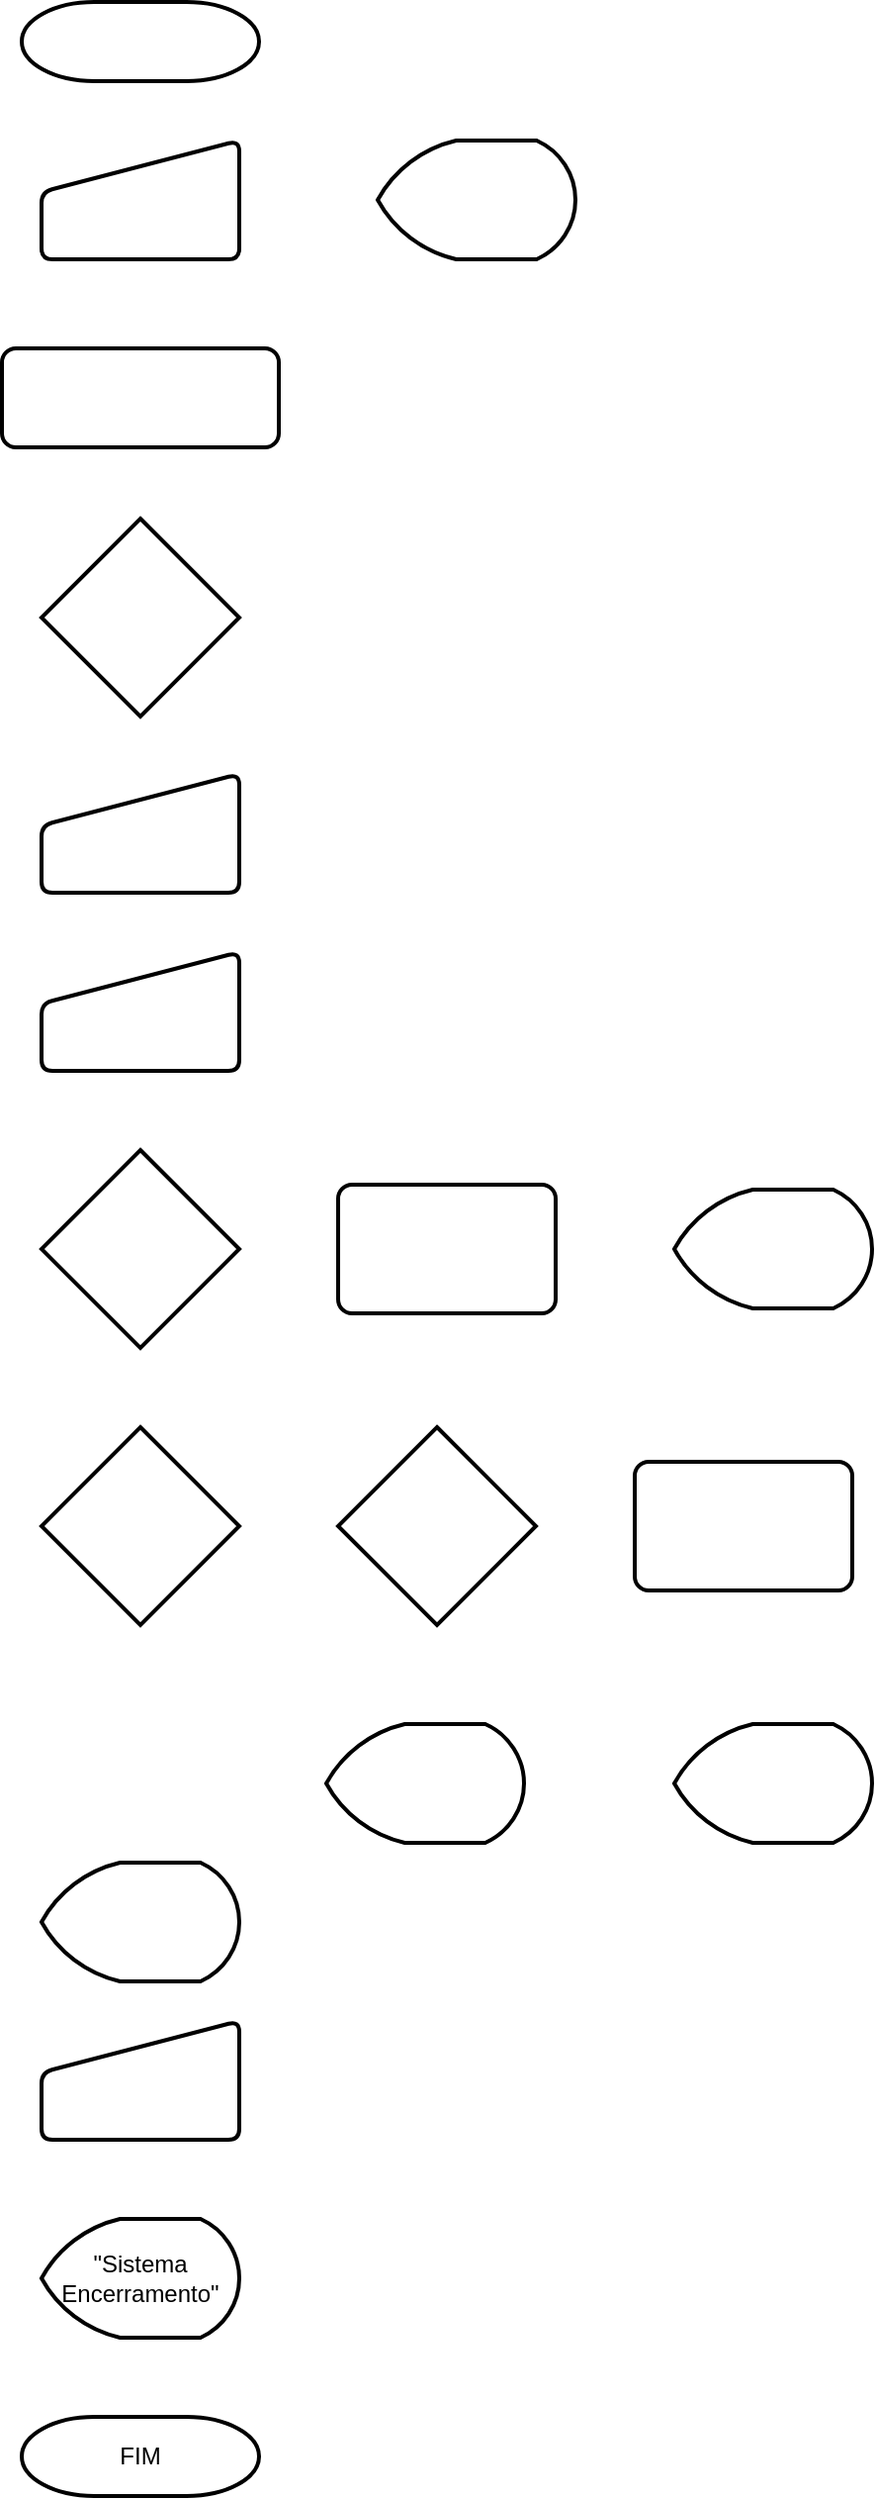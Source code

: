 <mxfile version="20.8.23" type="github">
  <diagram name="Página-1" id="WUZBNZjyS-Li2RwmIFBN">
    <mxGraphModel dx="1434" dy="733" grid="1" gridSize="10" guides="1" tooltips="1" connect="1" arrows="1" fold="1" page="1" pageScale="1" pageWidth="827" pageHeight="1169" math="0" shadow="0">
      <root>
        <mxCell id="0" />
        <mxCell id="1" parent="0" />
        <mxCell id="5WnhRsqnPIhOjYexiLJV-2" value="" style="strokeWidth=2;html=1;shape=mxgraph.flowchart.terminator;whiteSpace=wrap;" vertex="1" parent="1">
          <mxGeometry x="260" y="40" width="120" height="40" as="geometry" />
        </mxCell>
        <mxCell id="5WnhRsqnPIhOjYexiLJV-3" value="" style="html=1;strokeWidth=2;shape=manualInput;whiteSpace=wrap;rounded=1;size=26;arcSize=11;" vertex="1" parent="1">
          <mxGeometry x="270" y="110" width="100" height="60" as="geometry" />
        </mxCell>
        <mxCell id="5WnhRsqnPIhOjYexiLJV-6" value="" style="strokeWidth=2;html=1;shape=mxgraph.flowchart.display;whiteSpace=wrap;" vertex="1" parent="1">
          <mxGeometry x="440" y="110" width="100" height="60" as="geometry" />
        </mxCell>
        <mxCell id="5WnhRsqnPIhOjYexiLJV-7" value="" style="rounded=1;whiteSpace=wrap;html=1;absoluteArcSize=1;arcSize=14;strokeWidth=2;" vertex="1" parent="1">
          <mxGeometry x="250" y="215" width="140" height="50" as="geometry" />
        </mxCell>
        <mxCell id="5WnhRsqnPIhOjYexiLJV-8" value="" style="strokeWidth=2;html=1;shape=mxgraph.flowchart.decision;whiteSpace=wrap;" vertex="1" parent="1">
          <mxGeometry x="270" y="301" width="100" height="100" as="geometry" />
        </mxCell>
        <mxCell id="5WnhRsqnPIhOjYexiLJV-9" value="" style="html=1;strokeWidth=2;shape=manualInput;whiteSpace=wrap;rounded=1;size=26;arcSize=11;" vertex="1" parent="1">
          <mxGeometry x="270" y="520" width="100" height="60" as="geometry" />
        </mxCell>
        <mxCell id="5WnhRsqnPIhOjYexiLJV-10" value="" style="html=1;strokeWidth=2;shape=manualInput;whiteSpace=wrap;rounded=1;size=26;arcSize=11;" vertex="1" parent="1">
          <mxGeometry x="270" y="430" width="100" height="60" as="geometry" />
        </mxCell>
        <mxCell id="5WnhRsqnPIhOjYexiLJV-12" value="" style="strokeWidth=2;html=1;shape=mxgraph.flowchart.decision;whiteSpace=wrap;" vertex="1" parent="1">
          <mxGeometry x="270" y="620" width="100" height="100" as="geometry" />
        </mxCell>
        <mxCell id="5WnhRsqnPIhOjYexiLJV-13" value="" style="strokeWidth=2;html=1;shape=mxgraph.flowchart.display;whiteSpace=wrap;" vertex="1" parent="1">
          <mxGeometry x="590" y="640" width="100" height="60" as="geometry" />
        </mxCell>
        <mxCell id="5WnhRsqnPIhOjYexiLJV-14" value="" style="rounded=1;whiteSpace=wrap;html=1;absoluteArcSize=1;arcSize=14;strokeWidth=2;" vertex="1" parent="1">
          <mxGeometry x="420" y="637.5" width="110" height="65" as="geometry" />
        </mxCell>
        <mxCell id="5WnhRsqnPIhOjYexiLJV-15" value="" style="strokeWidth=2;html=1;shape=mxgraph.flowchart.decision;whiteSpace=wrap;" vertex="1" parent="1">
          <mxGeometry x="420" y="760" width="100" height="100" as="geometry" />
        </mxCell>
        <mxCell id="5WnhRsqnPIhOjYexiLJV-16" value="" style="strokeWidth=2;html=1;shape=mxgraph.flowchart.decision;whiteSpace=wrap;" vertex="1" parent="1">
          <mxGeometry x="270" y="760" width="100" height="100" as="geometry" />
        </mxCell>
        <mxCell id="5WnhRsqnPIhOjYexiLJV-17" value="" style="rounded=1;whiteSpace=wrap;html=1;absoluteArcSize=1;arcSize=14;strokeWidth=2;" vertex="1" parent="1">
          <mxGeometry x="570" y="777.5" width="110" height="65" as="geometry" />
        </mxCell>
        <mxCell id="5WnhRsqnPIhOjYexiLJV-18" value="" style="strokeWidth=2;html=1;shape=mxgraph.flowchart.display;whiteSpace=wrap;" vertex="1" parent="1">
          <mxGeometry x="590" y="910" width="100" height="60" as="geometry" />
        </mxCell>
        <mxCell id="5WnhRsqnPIhOjYexiLJV-19" value="" style="strokeWidth=2;html=1;shape=mxgraph.flowchart.display;whiteSpace=wrap;" vertex="1" parent="1">
          <mxGeometry x="414" y="910" width="100" height="60" as="geometry" />
        </mxCell>
        <mxCell id="5WnhRsqnPIhOjYexiLJV-20" value="&lt;font style=&quot;vertical-align: inherit;&quot;&gt;&lt;font style=&quot;vertical-align: inherit;&quot;&gt;&quot;Sistema Encerramento&quot;&lt;/font&gt;&lt;/font&gt;" style="strokeWidth=2;html=1;shape=mxgraph.flowchart.display;whiteSpace=wrap;" vertex="1" parent="1">
          <mxGeometry x="270" y="1160" width="100" height="60" as="geometry" />
        </mxCell>
        <mxCell id="5WnhRsqnPIhOjYexiLJV-21" value="" style="strokeWidth=2;html=1;shape=mxgraph.flowchart.display;whiteSpace=wrap;" vertex="1" parent="1">
          <mxGeometry x="270" y="980" width="100" height="60" as="geometry" />
        </mxCell>
        <mxCell id="5WnhRsqnPIhOjYexiLJV-22" value="" style="html=1;strokeWidth=2;shape=manualInput;whiteSpace=wrap;rounded=1;size=26;arcSize=11;" vertex="1" parent="1">
          <mxGeometry x="270" y="1060" width="100" height="60" as="geometry" />
        </mxCell>
        <mxCell id="5WnhRsqnPIhOjYexiLJV-23" value="&lt;font style=&quot;vertical-align: inherit;&quot;&gt;&lt;font style=&quot;vertical-align: inherit;&quot;&gt;FIM&lt;/font&gt;&lt;/font&gt;" style="strokeWidth=2;html=1;shape=mxgraph.flowchart.terminator;whiteSpace=wrap;" vertex="1" parent="1">
          <mxGeometry x="260" y="1260" width="120" height="40" as="geometry" />
        </mxCell>
      </root>
    </mxGraphModel>
  </diagram>
</mxfile>
